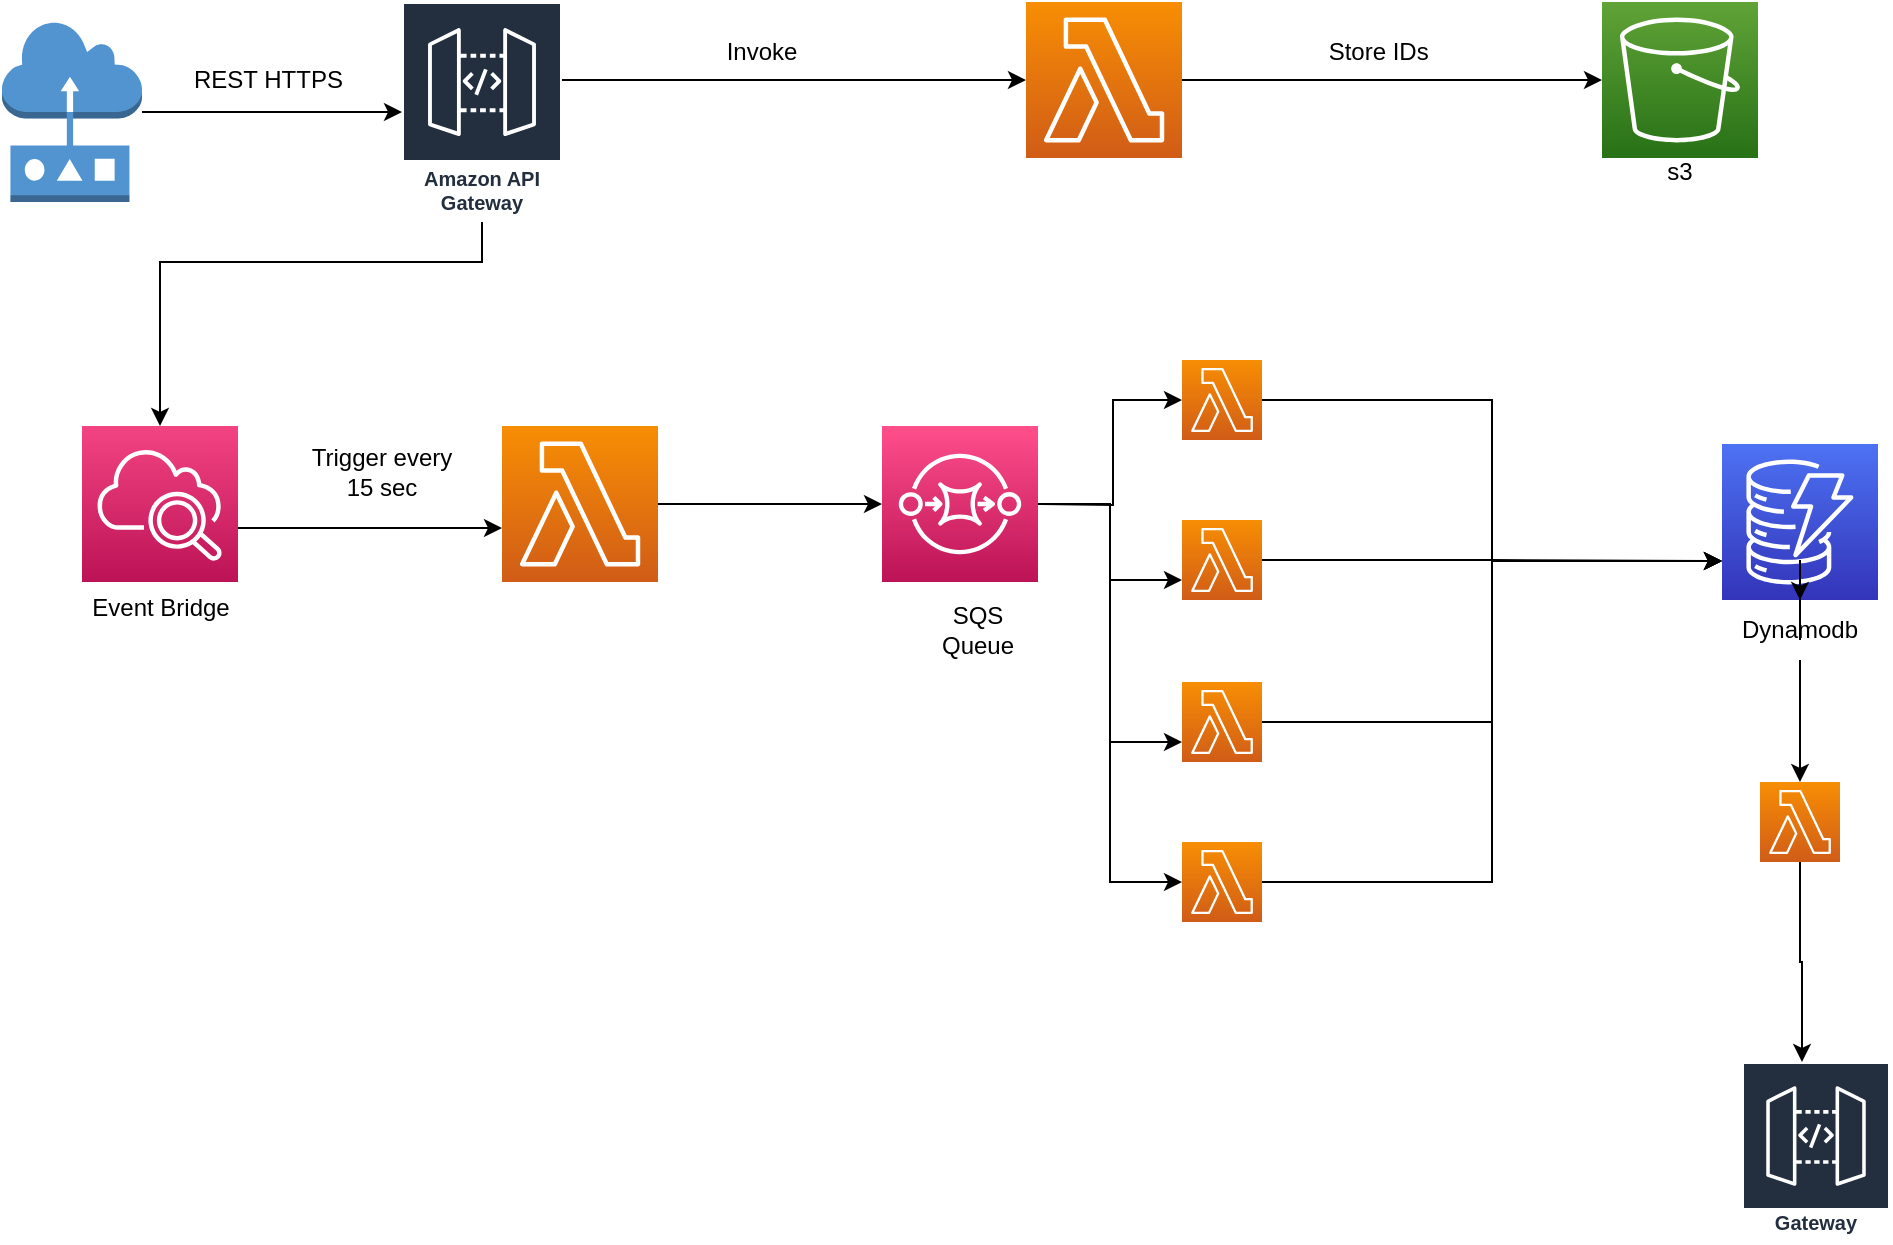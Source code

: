 <mxfile version="21.0.8" type="github">
  <diagram id="Ht1M8jgEwFfnCIfOTk4-" name="Page-1">
    <mxGraphModel dx="1120" dy="452" grid="1" gridSize="10" guides="1" tooltips="1" connect="1" arrows="1" fold="1" page="1" pageScale="1" pageWidth="1169" pageHeight="827" math="0" shadow="0">
      <root>
        <mxCell id="0" />
        <mxCell id="1" parent="0" />
        <mxCell id="e87FG-dE9C6iFaMM_L5n-36" style="edgeStyle=orthogonalEdgeStyle;rounded=0;orthogonalLoop=1;jettySize=auto;html=1;" parent="1" source="e87FG-dE9C6iFaMM_L5n-1" target="e87FG-dE9C6iFaMM_L5n-13" edge="1">
          <mxGeometry relative="1" as="geometry" />
        </mxCell>
        <mxCell id="e87FG-dE9C6iFaMM_L5n-1" value="" style="outlineConnect=0;dashed=0;verticalLabelPosition=bottom;verticalAlign=top;align=center;html=1;shape=mxgraph.aws3.sensor;fillColor=#5294CF;gradientColor=none;" parent="1" vertex="1">
          <mxGeometry x="10" y="30" width="70" height="90" as="geometry" />
        </mxCell>
        <mxCell id="e87FG-dE9C6iFaMM_L5n-4" value="Amazon API Gateway" style="sketch=0;outlineConnect=0;fontColor=#232F3E;gradientColor=none;strokeColor=#ffffff;fillColor=#232F3E;dashed=0;verticalLabelPosition=middle;verticalAlign=bottom;align=center;html=1;whiteSpace=wrap;fontSize=10;fontStyle=1;spacing=3;shape=mxgraph.aws4.productIcon;prIcon=mxgraph.aws4.api_gateway;" parent="1" vertex="1">
          <mxGeometry x="880" y="550" width="74" height="90" as="geometry" />
        </mxCell>
        <mxCell id="1q0yXAsYAaJ0xawy62E4-38" style="edgeStyle=orthogonalEdgeStyle;rounded=0;orthogonalLoop=1;jettySize=auto;html=1;entryX=0.5;entryY=0;entryDx=0;entryDy=0;entryPerimeter=0;" edge="1" parent="1" source="e87FG-dE9C6iFaMM_L5n-24" target="1q0yXAsYAaJ0xawy62E4-35">
          <mxGeometry relative="1" as="geometry" />
        </mxCell>
        <mxCell id="e87FG-dE9C6iFaMM_L5n-7" value="" style="sketch=0;points=[[0,0,0],[0.25,0,0],[0.5,0,0],[0.75,0,0],[1,0,0],[0,1,0],[0.25,1,0],[0.5,1,0],[0.75,1,0],[1,1,0],[0,0.25,0],[0,0.5,0],[0,0.75,0],[1,0.25,0],[1,0.5,0],[1,0.75,0]];outlineConnect=0;fontColor=#232F3E;gradientColor=#4D72F3;gradientDirection=north;fillColor=#3334B9;strokeColor=#ffffff;dashed=0;verticalLabelPosition=bottom;verticalAlign=top;align=center;html=1;fontSize=12;fontStyle=0;aspect=fixed;shape=mxgraph.aws4.resourceIcon;resIcon=mxgraph.aws4.dynamodb;" parent="1" vertex="1">
          <mxGeometry x="870" y="241" width="78" height="78" as="geometry" />
        </mxCell>
        <mxCell id="e87FG-dE9C6iFaMM_L5n-9" value="REST HTTPS" style="text;strokeColor=none;fillColor=none;align=left;verticalAlign=middle;spacingLeft=4;spacingRight=4;overflow=hidden;points=[[0,0.5],[1,0.5]];portConstraint=eastwest;rotatable=0;whiteSpace=wrap;html=1;" parent="1" vertex="1">
          <mxGeometry x="100" y="44" width="100" height="30" as="geometry" />
        </mxCell>
        <mxCell id="1q0yXAsYAaJ0xawy62E4-22" style="edgeStyle=orthogonalEdgeStyle;rounded=0;orthogonalLoop=1;jettySize=auto;html=1;entryX=0;entryY=0.5;entryDx=0;entryDy=0;entryPerimeter=0;" edge="1" parent="1" source="e87FG-dE9C6iFaMM_L5n-12" target="nbgBwCUkqeNENzzKVrUu-11">
          <mxGeometry relative="1" as="geometry" />
        </mxCell>
        <mxCell id="e87FG-dE9C6iFaMM_L5n-12" value="" style="sketch=0;points=[[0,0,0],[0.25,0,0],[0.5,0,0],[0.75,0,0],[1,0,0],[0,1,0],[0.25,1,0],[0.5,1,0],[0.75,1,0],[1,1,0],[0,0.25,0],[0,0.5,0],[0,0.75,0],[1,0.25,0],[1,0.5,0],[1,0.75,0]];outlineConnect=0;fontColor=#232F3E;gradientColor=#F78E04;gradientDirection=north;fillColor=#D05C17;strokeColor=#ffffff;dashed=0;verticalLabelPosition=bottom;verticalAlign=top;align=center;html=1;fontSize=12;fontStyle=0;aspect=fixed;shape=mxgraph.aws4.resourceIcon;resIcon=mxgraph.aws4.lambda;" parent="1" vertex="1">
          <mxGeometry x="522" y="20" width="78" height="78" as="geometry" />
        </mxCell>
        <mxCell id="1q0yXAsYAaJ0xawy62E4-10" style="edgeStyle=orthogonalEdgeStyle;rounded=0;orthogonalLoop=1;jettySize=auto;html=1;" edge="1" parent="1" source="e87FG-dE9C6iFaMM_L5n-13" target="e87FG-dE9C6iFaMM_L5n-12">
          <mxGeometry relative="1" as="geometry">
            <Array as="points">
              <mxPoint x="350" y="59" />
              <mxPoint x="350" y="59" />
            </Array>
          </mxGeometry>
        </mxCell>
        <mxCell id="1q0yXAsYAaJ0xawy62E4-12" style="edgeStyle=orthogonalEdgeStyle;rounded=0;orthogonalLoop=1;jettySize=auto;html=1;" edge="1" parent="1" source="e87FG-dE9C6iFaMM_L5n-13" target="nbgBwCUkqeNENzzKVrUu-5">
          <mxGeometry relative="1" as="geometry">
            <Array as="points">
              <mxPoint x="250" y="150" />
              <mxPoint x="89" y="150" />
            </Array>
          </mxGeometry>
        </mxCell>
        <mxCell id="e87FG-dE9C6iFaMM_L5n-13" value="Amazon API Gateway" style="sketch=0;outlineConnect=0;fontColor=#232F3E;gradientColor=none;strokeColor=#ffffff;fillColor=#232F3E;dashed=0;verticalLabelPosition=middle;verticalAlign=bottom;align=center;html=1;whiteSpace=wrap;fontSize=10;fontStyle=1;spacing=3;shape=mxgraph.aws4.productIcon;prIcon=mxgraph.aws4.api_gateway;" parent="1" vertex="1">
          <mxGeometry x="210" y="20" width="80" height="110" as="geometry" />
        </mxCell>
        <mxCell id="e87FG-dE9C6iFaMM_L5n-31" value="Invoke" style="text;html=1;strokeColor=none;fillColor=none;align=center;verticalAlign=middle;whiteSpace=wrap;rounded=0;" parent="1" vertex="1">
          <mxGeometry x="360" y="30" width="60" height="30" as="geometry" />
        </mxCell>
        <mxCell id="1q0yXAsYAaJ0xawy62E4-3" style="edgeStyle=orthogonalEdgeStyle;rounded=0;orthogonalLoop=1;jettySize=auto;html=1;" edge="1" parent="1" source="nbgBwCUkqeNENzzKVrUu-5" target="1q0yXAsYAaJ0xawy62E4-1">
          <mxGeometry relative="1" as="geometry">
            <Array as="points">
              <mxPoint x="250" y="283" />
              <mxPoint x="250" y="283" />
            </Array>
          </mxGeometry>
        </mxCell>
        <mxCell id="nbgBwCUkqeNENzzKVrUu-5" value="" style="sketch=0;points=[[0,0,0],[0.25,0,0],[0.5,0,0],[0.75,0,0],[1,0,0],[0,1,0],[0.25,1,0],[0.5,1,0],[0.75,1,0],[1,1,0],[0,0.25,0],[0,0.5,0],[0,0.75,0],[1,0.25,0],[1,0.5,0],[1,0.75,0]];points=[[0,0,0],[0.25,0,0],[0.5,0,0],[0.75,0,0],[1,0,0],[0,1,0],[0.25,1,0],[0.5,1,0],[0.75,1,0],[1,1,0],[0,0.25,0],[0,0.5,0],[0,0.75,0],[1,0.25,0],[1,0.5,0],[1,0.75,0]];outlineConnect=0;fontColor=#232F3E;gradientColor=#F34482;gradientDirection=north;fillColor=#BC1356;strokeColor=#ffffff;dashed=0;verticalLabelPosition=bottom;verticalAlign=top;align=center;html=1;fontSize=12;fontStyle=0;aspect=fixed;shape=mxgraph.aws4.resourceIcon;resIcon=mxgraph.aws4.cloudwatch_2;" parent="1" vertex="1">
          <mxGeometry x="50" y="232" width="78" height="78" as="geometry" />
        </mxCell>
        <mxCell id="nbgBwCUkqeNENzzKVrUu-7" value="Event Bridge" style="text;html=1;strokeColor=none;fillColor=none;align=center;verticalAlign=middle;whiteSpace=wrap;rounded=0;" parent="1" vertex="1">
          <mxGeometry x="53.5" y="319" width="71" height="8" as="geometry" />
        </mxCell>
        <mxCell id="nbgBwCUkqeNENzzKVrUu-10" value="Trigger every 15 sec" style="text;html=1;strokeColor=none;fillColor=none;align=center;verticalAlign=middle;whiteSpace=wrap;rounded=0;" parent="1" vertex="1">
          <mxGeometry x="160" y="240" width="80" height="30" as="geometry" />
        </mxCell>
        <mxCell id="nbgBwCUkqeNENzzKVrUu-11" value="" style="sketch=0;points=[[0,0,0],[0.25,0,0],[0.5,0,0],[0.75,0,0],[1,0,0],[0,1,0],[0.25,1,0],[0.5,1,0],[0.75,1,0],[1,1,0],[0,0.25,0],[0,0.5,0],[0,0.75,0],[1,0.25,0],[1,0.5,0],[1,0.75,0]];outlineConnect=0;fontColor=#232F3E;gradientColor=#60A337;gradientDirection=north;fillColor=#277116;strokeColor=#ffffff;dashed=0;verticalLabelPosition=bottom;verticalAlign=top;align=center;html=1;fontSize=12;fontStyle=0;aspect=fixed;shape=mxgraph.aws4.resourceIcon;resIcon=mxgraph.aws4.s3;" parent="1" vertex="1">
          <mxGeometry x="810" y="20" width="78" height="78" as="geometry" />
        </mxCell>
        <mxCell id="1q0yXAsYAaJ0xawy62E4-6" style="edgeStyle=orthogonalEdgeStyle;rounded=0;orthogonalLoop=1;jettySize=auto;html=1;" edge="1" parent="1" source="1q0yXAsYAaJ0xawy62E4-1" target="1q0yXAsYAaJ0xawy62E4-4">
          <mxGeometry relative="1" as="geometry" />
        </mxCell>
        <mxCell id="1q0yXAsYAaJ0xawy62E4-1" value="" style="sketch=0;points=[[0,0,0],[0.25,0,0],[0.5,0,0],[0.75,0,0],[1,0,0],[0,1,0],[0.25,1,0],[0.5,1,0],[0.75,1,0],[1,1,0],[0,0.25,0],[0,0.5,0],[0,0.75,0],[1,0.25,0],[1,0.5,0],[1,0.75,0]];outlineConnect=0;fontColor=#232F3E;gradientColor=#F78E04;gradientDirection=north;fillColor=#D05C17;strokeColor=#ffffff;dashed=0;verticalLabelPosition=bottom;verticalAlign=top;align=center;html=1;fontSize=12;fontStyle=0;aspect=fixed;shape=mxgraph.aws4.resourceIcon;resIcon=mxgraph.aws4.lambda;" vertex="1" parent="1">
          <mxGeometry x="260" y="232" width="78" height="78" as="geometry" />
        </mxCell>
        <mxCell id="1q0yXAsYAaJ0xawy62E4-17" style="edgeStyle=orthogonalEdgeStyle;rounded=0;orthogonalLoop=1;jettySize=auto;html=1;entryX=0;entryY=0.5;entryDx=0;entryDy=0;entryPerimeter=0;" edge="1" parent="1" target="1q0yXAsYAaJ0xawy62E4-14">
          <mxGeometry relative="1" as="geometry">
            <mxPoint x="530" y="271" as="sourcePoint" />
          </mxGeometry>
        </mxCell>
        <mxCell id="1q0yXAsYAaJ0xawy62E4-18" style="edgeStyle=orthogonalEdgeStyle;rounded=0;orthogonalLoop=1;jettySize=auto;html=1;entryX=0;entryY=0.75;entryDx=0;entryDy=0;entryPerimeter=0;" edge="1" parent="1" source="1q0yXAsYAaJ0xawy62E4-4" target="1q0yXAsYAaJ0xawy62E4-13">
          <mxGeometry relative="1" as="geometry" />
        </mxCell>
        <mxCell id="1q0yXAsYAaJ0xawy62E4-19" style="edgeStyle=orthogonalEdgeStyle;rounded=0;orthogonalLoop=1;jettySize=auto;html=1;entryX=0;entryY=0.75;entryDx=0;entryDy=0;entryPerimeter=0;" edge="1" parent="1" source="1q0yXAsYAaJ0xawy62E4-4" target="1q0yXAsYAaJ0xawy62E4-15">
          <mxGeometry relative="1" as="geometry" />
        </mxCell>
        <mxCell id="1q0yXAsYAaJ0xawy62E4-20" style="edgeStyle=orthogonalEdgeStyle;rounded=0;orthogonalLoop=1;jettySize=auto;html=1;entryX=0;entryY=0.5;entryDx=0;entryDy=0;entryPerimeter=0;" edge="1" parent="1" source="1q0yXAsYAaJ0xawy62E4-4" target="1q0yXAsYAaJ0xawy62E4-16">
          <mxGeometry relative="1" as="geometry" />
        </mxCell>
        <mxCell id="1q0yXAsYAaJ0xawy62E4-4" value="" style="sketch=0;points=[[0,0,0],[0.25,0,0],[0.5,0,0],[0.75,0,0],[1,0,0],[0,1,0],[0.25,1,0],[0.5,1,0],[0.75,1,0],[1,1,0],[0,0.25,0],[0,0.5,0],[0,0.75,0],[1,0.25,0],[1,0.5,0],[1,0.75,0]];outlineConnect=0;fontColor=#232F3E;gradientColor=#FF4F8B;gradientDirection=north;fillColor=#BC1356;strokeColor=#ffffff;dashed=0;verticalLabelPosition=bottom;verticalAlign=top;align=center;html=1;fontSize=12;fontStyle=0;aspect=fixed;shape=mxgraph.aws4.resourceIcon;resIcon=mxgraph.aws4.sqs;" vertex="1" parent="1">
          <mxGeometry x="450" y="232" width="78" height="78" as="geometry" />
        </mxCell>
        <mxCell id="1q0yXAsYAaJ0xawy62E4-7" value="SQS Queue" style="text;html=1;strokeColor=none;fillColor=none;align=center;verticalAlign=middle;whiteSpace=wrap;rounded=0;" vertex="1" parent="1">
          <mxGeometry x="468" y="319" width="60" height="30" as="geometry" />
        </mxCell>
        <mxCell id="1q0yXAsYAaJ0xawy62E4-28" style="edgeStyle=orthogonalEdgeStyle;rounded=0;orthogonalLoop=1;jettySize=auto;html=1;entryX=0;entryY=0.75;entryDx=0;entryDy=0;entryPerimeter=0;" edge="1" parent="1" source="1q0yXAsYAaJ0xawy62E4-13" target="e87FG-dE9C6iFaMM_L5n-7">
          <mxGeometry relative="1" as="geometry">
            <mxPoint x="900" y="252" as="targetPoint" />
          </mxGeometry>
        </mxCell>
        <mxCell id="1q0yXAsYAaJ0xawy62E4-13" value="" style="sketch=0;points=[[0,0,0],[0.25,0,0],[0.5,0,0],[0.75,0,0],[1,0,0],[0,1,0],[0.25,1,0],[0.5,1,0],[0.75,1,0],[1,1,0],[0,0.25,0],[0,0.5,0],[0,0.75,0],[1,0.25,0],[1,0.5,0],[1,0.75,0]];outlineConnect=0;fontColor=#232F3E;gradientColor=#F78E04;gradientDirection=north;fillColor=#D05C17;strokeColor=#ffffff;dashed=0;verticalLabelPosition=bottom;verticalAlign=top;align=center;html=1;fontSize=12;fontStyle=0;aspect=fixed;shape=mxgraph.aws4.resourceIcon;resIcon=mxgraph.aws4.lambda;" vertex="1" parent="1">
          <mxGeometry x="600" y="279" width="40" height="40" as="geometry" />
        </mxCell>
        <mxCell id="1q0yXAsYAaJ0xawy62E4-26" style="edgeStyle=orthogonalEdgeStyle;rounded=0;orthogonalLoop=1;jettySize=auto;html=1;entryX=0;entryY=0.75;entryDx=0;entryDy=0;entryPerimeter=0;" edge="1" parent="1" source="1q0yXAsYAaJ0xawy62E4-14" target="e87FG-dE9C6iFaMM_L5n-7">
          <mxGeometry relative="1" as="geometry" />
        </mxCell>
        <mxCell id="1q0yXAsYAaJ0xawy62E4-14" value="" style="sketch=0;points=[[0,0,0],[0.25,0,0],[0.5,0,0],[0.75,0,0],[1,0,0],[0,1,0],[0.25,1,0],[0.5,1,0],[0.75,1,0],[1,1,0],[0,0.25,0],[0,0.5,0],[0,0.75,0],[1,0.25,0],[1,0.5,0],[1,0.75,0]];outlineConnect=0;fontColor=#232F3E;gradientColor=#F78E04;gradientDirection=north;fillColor=#D05C17;strokeColor=#ffffff;dashed=0;verticalLabelPosition=bottom;verticalAlign=top;align=center;html=1;fontSize=12;fontStyle=0;aspect=fixed;shape=mxgraph.aws4.resourceIcon;resIcon=mxgraph.aws4.lambda;" vertex="1" parent="1">
          <mxGeometry x="600" y="199" width="40" height="40" as="geometry" />
        </mxCell>
        <mxCell id="1q0yXAsYAaJ0xawy62E4-29" style="edgeStyle=orthogonalEdgeStyle;rounded=0;orthogonalLoop=1;jettySize=auto;html=1;entryX=0;entryY=0.75;entryDx=0;entryDy=0;entryPerimeter=0;" edge="1" parent="1" source="1q0yXAsYAaJ0xawy62E4-15" target="e87FG-dE9C6iFaMM_L5n-7">
          <mxGeometry relative="1" as="geometry" />
        </mxCell>
        <mxCell id="1q0yXAsYAaJ0xawy62E4-15" value="" style="sketch=0;points=[[0,0,0],[0.25,0,0],[0.5,0,0],[0.75,0,0],[1,0,0],[0,1,0],[0.25,1,0],[0.5,1,0],[0.75,1,0],[1,1,0],[0,0.25,0],[0,0.5,0],[0,0.75,0],[1,0.25,0],[1,0.5,0],[1,0.75,0]];outlineConnect=0;fontColor=#232F3E;gradientColor=#F78E04;gradientDirection=north;fillColor=#D05C17;strokeColor=#ffffff;dashed=0;verticalLabelPosition=bottom;verticalAlign=top;align=center;html=1;fontSize=12;fontStyle=0;aspect=fixed;shape=mxgraph.aws4.resourceIcon;resIcon=mxgraph.aws4.lambda;" vertex="1" parent="1">
          <mxGeometry x="600" y="360" width="40" height="40" as="geometry" />
        </mxCell>
        <mxCell id="1q0yXAsYAaJ0xawy62E4-34" style="edgeStyle=orthogonalEdgeStyle;rounded=0;orthogonalLoop=1;jettySize=auto;html=1;entryX=0;entryY=0.75;entryDx=0;entryDy=0;entryPerimeter=0;" edge="1" parent="1" source="1q0yXAsYAaJ0xawy62E4-16" target="e87FG-dE9C6iFaMM_L5n-7">
          <mxGeometry relative="1" as="geometry" />
        </mxCell>
        <mxCell id="1q0yXAsYAaJ0xawy62E4-16" value="" style="sketch=0;points=[[0,0,0],[0.25,0,0],[0.5,0,0],[0.75,0,0],[1,0,0],[0,1,0],[0.25,1,0],[0.5,1,0],[0.75,1,0],[1,1,0],[0,0.25,0],[0,0.5,0],[0,0.75,0],[1,0.25,0],[1,0.5,0],[1,0.75,0]];outlineConnect=0;fontColor=#232F3E;gradientColor=#F78E04;gradientDirection=north;fillColor=#D05C17;strokeColor=#ffffff;dashed=0;verticalLabelPosition=bottom;verticalAlign=top;align=center;html=1;fontSize=12;fontStyle=0;aspect=fixed;shape=mxgraph.aws4.resourceIcon;resIcon=mxgraph.aws4.lambda;" vertex="1" parent="1">
          <mxGeometry x="600" y="440" width="40" height="40" as="geometry" />
        </mxCell>
        <mxCell id="1q0yXAsYAaJ0xawy62E4-24" value="s3" style="text;html=1;strokeColor=none;fillColor=none;align=center;verticalAlign=middle;whiteSpace=wrap;rounded=0;" vertex="1" parent="1">
          <mxGeometry x="819" y="90" width="60" height="30" as="geometry" />
        </mxCell>
        <mxCell id="1q0yXAsYAaJ0xawy62E4-25" value="Store IDs&amp;nbsp;" style="text;html=1;strokeColor=none;fillColor=none;align=center;verticalAlign=middle;whiteSpace=wrap;rounded=0;" vertex="1" parent="1">
          <mxGeometry x="670" y="30" width="60" height="30" as="geometry" />
        </mxCell>
        <mxCell id="1q0yXAsYAaJ0xawy62E4-40" value="" style="edgeStyle=orthogonalEdgeStyle;rounded=0;orthogonalLoop=1;jettySize=auto;html=1;" edge="1" parent="1" source="1q0yXAsYAaJ0xawy62E4-35" target="e87FG-dE9C6iFaMM_L5n-4">
          <mxGeometry relative="1" as="geometry">
            <Array as="points">
              <mxPoint x="909" y="500" />
              <mxPoint x="910" y="500" />
            </Array>
          </mxGeometry>
        </mxCell>
        <mxCell id="1q0yXAsYAaJ0xawy62E4-35" value="" style="sketch=0;points=[[0,0,0],[0.25,0,0],[0.5,0,0],[0.75,0,0],[1,0,0],[0,1,0],[0.25,1,0],[0.5,1,0],[0.75,1,0],[1,1,0],[0,0.25,0],[0,0.5,0],[0,0.75,0],[1,0.25,0],[1,0.5,0],[1,0.75,0]];outlineConnect=0;fontColor=#232F3E;gradientColor=#F78E04;gradientDirection=north;fillColor=#D05C17;strokeColor=#ffffff;dashed=0;verticalLabelPosition=bottom;verticalAlign=top;align=center;html=1;fontSize=12;fontStyle=0;aspect=fixed;shape=mxgraph.aws4.resourceIcon;resIcon=mxgraph.aws4.lambda;" vertex="1" parent="1">
          <mxGeometry x="889" y="410" width="40" height="40" as="geometry" />
        </mxCell>
        <mxCell id="1q0yXAsYAaJ0xawy62E4-39" value="" style="edgeStyle=orthogonalEdgeStyle;rounded=0;orthogonalLoop=1;jettySize=auto;html=1;entryX=0.5;entryY=0;entryDx=0;entryDy=0;entryPerimeter=0;" edge="1" parent="1" source="e87FG-dE9C6iFaMM_L5n-7" target="e87FG-dE9C6iFaMM_L5n-24">
          <mxGeometry relative="1" as="geometry">
            <mxPoint x="909" y="319" as="sourcePoint" />
            <mxPoint x="909" y="410" as="targetPoint" />
          </mxGeometry>
        </mxCell>
        <mxCell id="e87FG-dE9C6iFaMM_L5n-24" value="Dynamodb" style="text;html=1;strokeColor=none;fillColor=none;align=center;verticalAlign=middle;whiteSpace=wrap;rounded=0;" parent="1" vertex="1">
          <mxGeometry x="879" y="319" width="60" height="30" as="geometry" />
        </mxCell>
      </root>
    </mxGraphModel>
  </diagram>
</mxfile>
